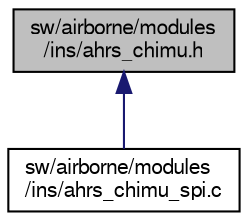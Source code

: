 digraph "sw/airborne/modules/ins/ahrs_chimu.h"
{
  edge [fontname="FreeSans",fontsize="10",labelfontname="FreeSans",labelfontsize="10"];
  node [fontname="FreeSans",fontsize="10",shape=record];
  Node1 [label="sw/airborne/modules\l/ins/ahrs_chimu.h",height=0.2,width=0.4,color="black", fillcolor="grey75", style="filled", fontcolor="black"];
  Node1 -> Node2 [dir="back",color="midnightblue",fontsize="10",style="solid",fontname="FreeSans"];
  Node2 [label="sw/airborne/modules\l/ins/ahrs_chimu_spi.c",height=0.2,width=0.4,color="black", fillcolor="white", style="filled",URL="$ahrs__chimu__spi_8c.html"];
}
